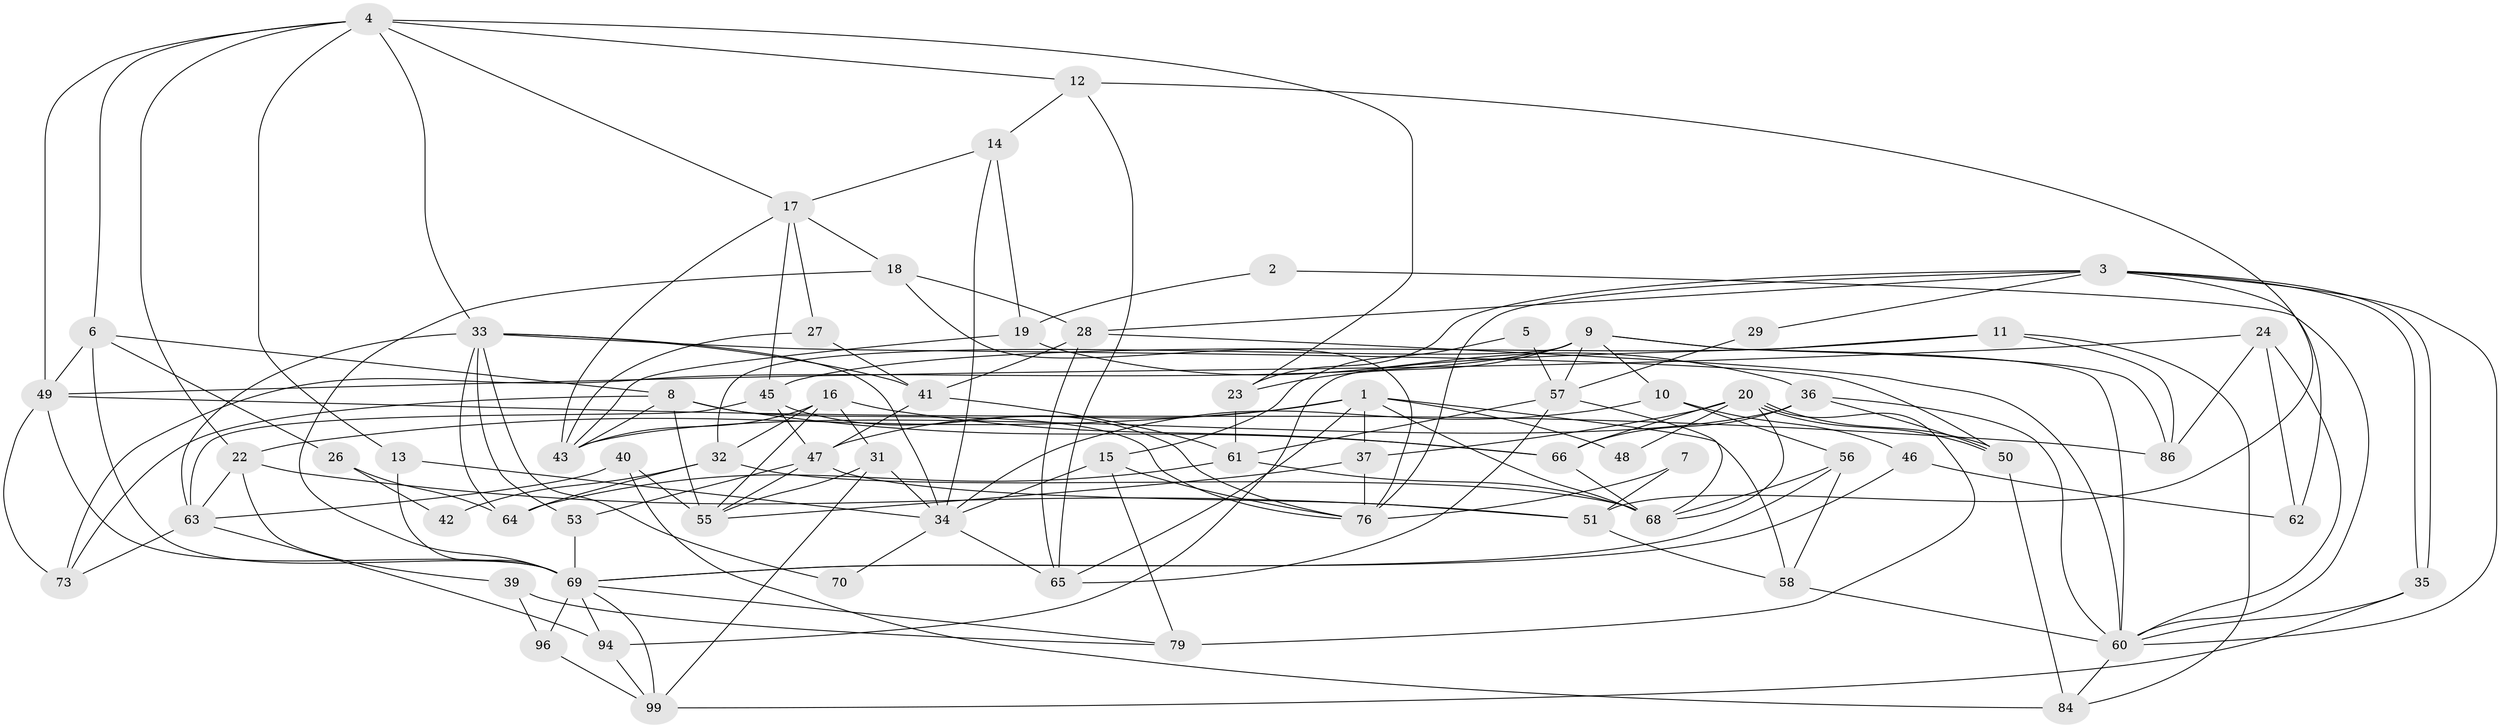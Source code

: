 // Generated by graph-tools (version 1.1) at 2025/23/03/03/25 07:23:59]
// undirected, 69 vertices, 163 edges
graph export_dot {
graph [start="1"]
  node [color=gray90,style=filled];
  1 [super="+81"];
  2;
  3 [super="+97"];
  4 [super="+75"];
  5;
  6 [super="+38"];
  7;
  8 [super="+30"];
  9 [super="+83"];
  10 [super="+88"];
  11 [super="+93"];
  12;
  13;
  14;
  15 [super="+21"];
  16;
  17 [super="+74"];
  18;
  19;
  20 [super="+54"];
  22 [super="+87"];
  23 [super="+44"];
  24 [super="+25"];
  26;
  27;
  28;
  29;
  31;
  32;
  33 [super="+91"];
  34 [super="+59"];
  35;
  36 [super="+82"];
  37;
  39 [super="+67"];
  40;
  41;
  42;
  43;
  45 [super="+52"];
  46;
  47 [super="+72"];
  48;
  49;
  50;
  51;
  53;
  55;
  56;
  57 [super="+92"];
  58;
  60 [super="+98"];
  61;
  62;
  63 [super="+89"];
  64;
  65 [super="+77"];
  66 [super="+78"];
  68 [super="+71"];
  69 [super="+90"];
  70;
  73 [super="+80"];
  76 [super="+85"];
  79 [super="+95"];
  84;
  86;
  94;
  96;
  99;
  1 -- 37;
  1 -- 48;
  1 -- 65;
  1 -- 58;
  1 -- 47;
  1 -- 68;
  1 -- 22;
  2 -- 19;
  2 -- 60;
  3 -- 60;
  3 -- 35;
  3 -- 35;
  3 -- 28;
  3 -- 29;
  3 -- 76;
  3 -- 62;
  3 -- 23;
  4 -- 33;
  4 -- 49;
  4 -- 13;
  4 -- 22;
  4 -- 23;
  4 -- 6;
  4 -- 12;
  4 -- 17;
  5 -- 57;
  5 -- 15;
  6 -- 49;
  6 -- 26;
  6 -- 8;
  6 -- 69;
  7 -- 51;
  7 -- 76;
  8 -- 43;
  8 -- 66;
  8 -- 73;
  8 -- 76;
  8 -- 55;
  9 -- 86;
  9 -- 32;
  9 -- 73;
  9 -- 10;
  9 -- 60;
  9 -- 57;
  9 -- 23 [weight=2];
  10 -- 56;
  10 -- 46;
  10 -- 34;
  11 -- 86;
  11 -- 84;
  11 -- 94;
  11 -- 45;
  12 -- 51;
  12 -- 14;
  12 -- 65;
  13 -- 69 [weight=2];
  13 -- 34;
  14 -- 17;
  14 -- 19;
  14 -- 34;
  15 -- 34;
  15 -- 76;
  15 -- 79 [weight=2];
  16 -- 43;
  16 -- 55;
  16 -- 31;
  16 -- 32;
  16 -- 66;
  17 -- 45;
  17 -- 18;
  17 -- 27;
  17 -- 43;
  18 -- 28;
  18 -- 69;
  18 -- 76;
  19 -- 43;
  19 -- 36;
  20 -- 50;
  20 -- 50;
  20 -- 48;
  20 -- 66;
  20 -- 37;
  20 -- 68;
  20 -- 79;
  22 -- 51;
  22 -- 39;
  22 -- 63;
  23 -- 61;
  24 -- 62;
  24 -- 86;
  24 -- 49;
  24 -- 60;
  26 -- 64;
  26 -- 42;
  27 -- 41;
  27 -- 43;
  28 -- 41;
  28 -- 65;
  28 -- 60;
  29 -- 57;
  31 -- 99;
  31 -- 55;
  31 -- 34;
  32 -- 68;
  32 -- 42;
  32 -- 64;
  33 -- 41;
  33 -- 64;
  33 -- 70;
  33 -- 50;
  33 -- 53;
  33 -- 63 [weight=2];
  33 -- 34;
  34 -- 65;
  34 -- 70;
  35 -- 99;
  35 -- 60;
  36 -- 60;
  36 -- 43;
  36 -- 50;
  36 -- 66;
  37 -- 55;
  37 -- 76;
  39 -- 79;
  39 -- 96;
  40 -- 55;
  40 -- 84;
  40 -- 63;
  41 -- 61;
  41 -- 47;
  45 -- 47;
  45 -- 63;
  45 -- 76;
  46 -- 69;
  46 -- 62;
  47 -- 55;
  47 -- 51;
  47 -- 53;
  49 -- 86;
  49 -- 69;
  49 -- 73;
  50 -- 84;
  51 -- 58;
  53 -- 69;
  56 -- 69;
  56 -- 58;
  56 -- 68;
  57 -- 61;
  57 -- 65;
  57 -- 68;
  58 -- 60;
  60 -- 84;
  61 -- 64;
  61 -- 68;
  63 -- 94;
  63 -- 73;
  66 -- 68;
  69 -- 94;
  69 -- 79;
  69 -- 96;
  69 -- 99;
  94 -- 99;
  96 -- 99;
}

